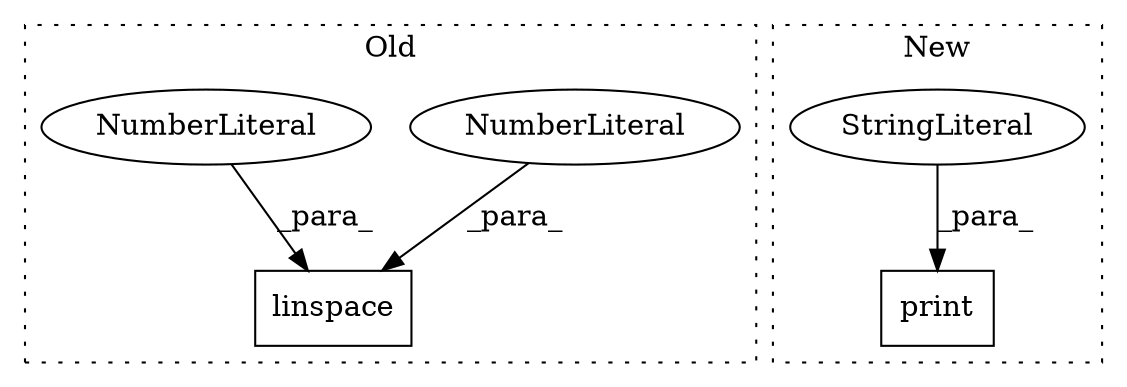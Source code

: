 digraph G {
subgraph cluster0 {
1 [label="linspace" a="32" s="1419,1434" l="9,1" shape="box"];
3 [label="NumberLiteral" a="34" s="1430" l="1" shape="ellipse"];
4 [label="NumberLiteral" a="34" s="1432" l="2" shape="ellipse"];
label = "Old";
style="dotted";
}
subgraph cluster1 {
2 [label="print" a="32" s="1576,1609" l="6,1" shape="box"];
5 [label="StringLiteral" a="45" s="1582" l="27" shape="ellipse"];
label = "New";
style="dotted";
}
3 -> 1 [label="_para_"];
4 -> 1 [label="_para_"];
5 -> 2 [label="_para_"];
}
